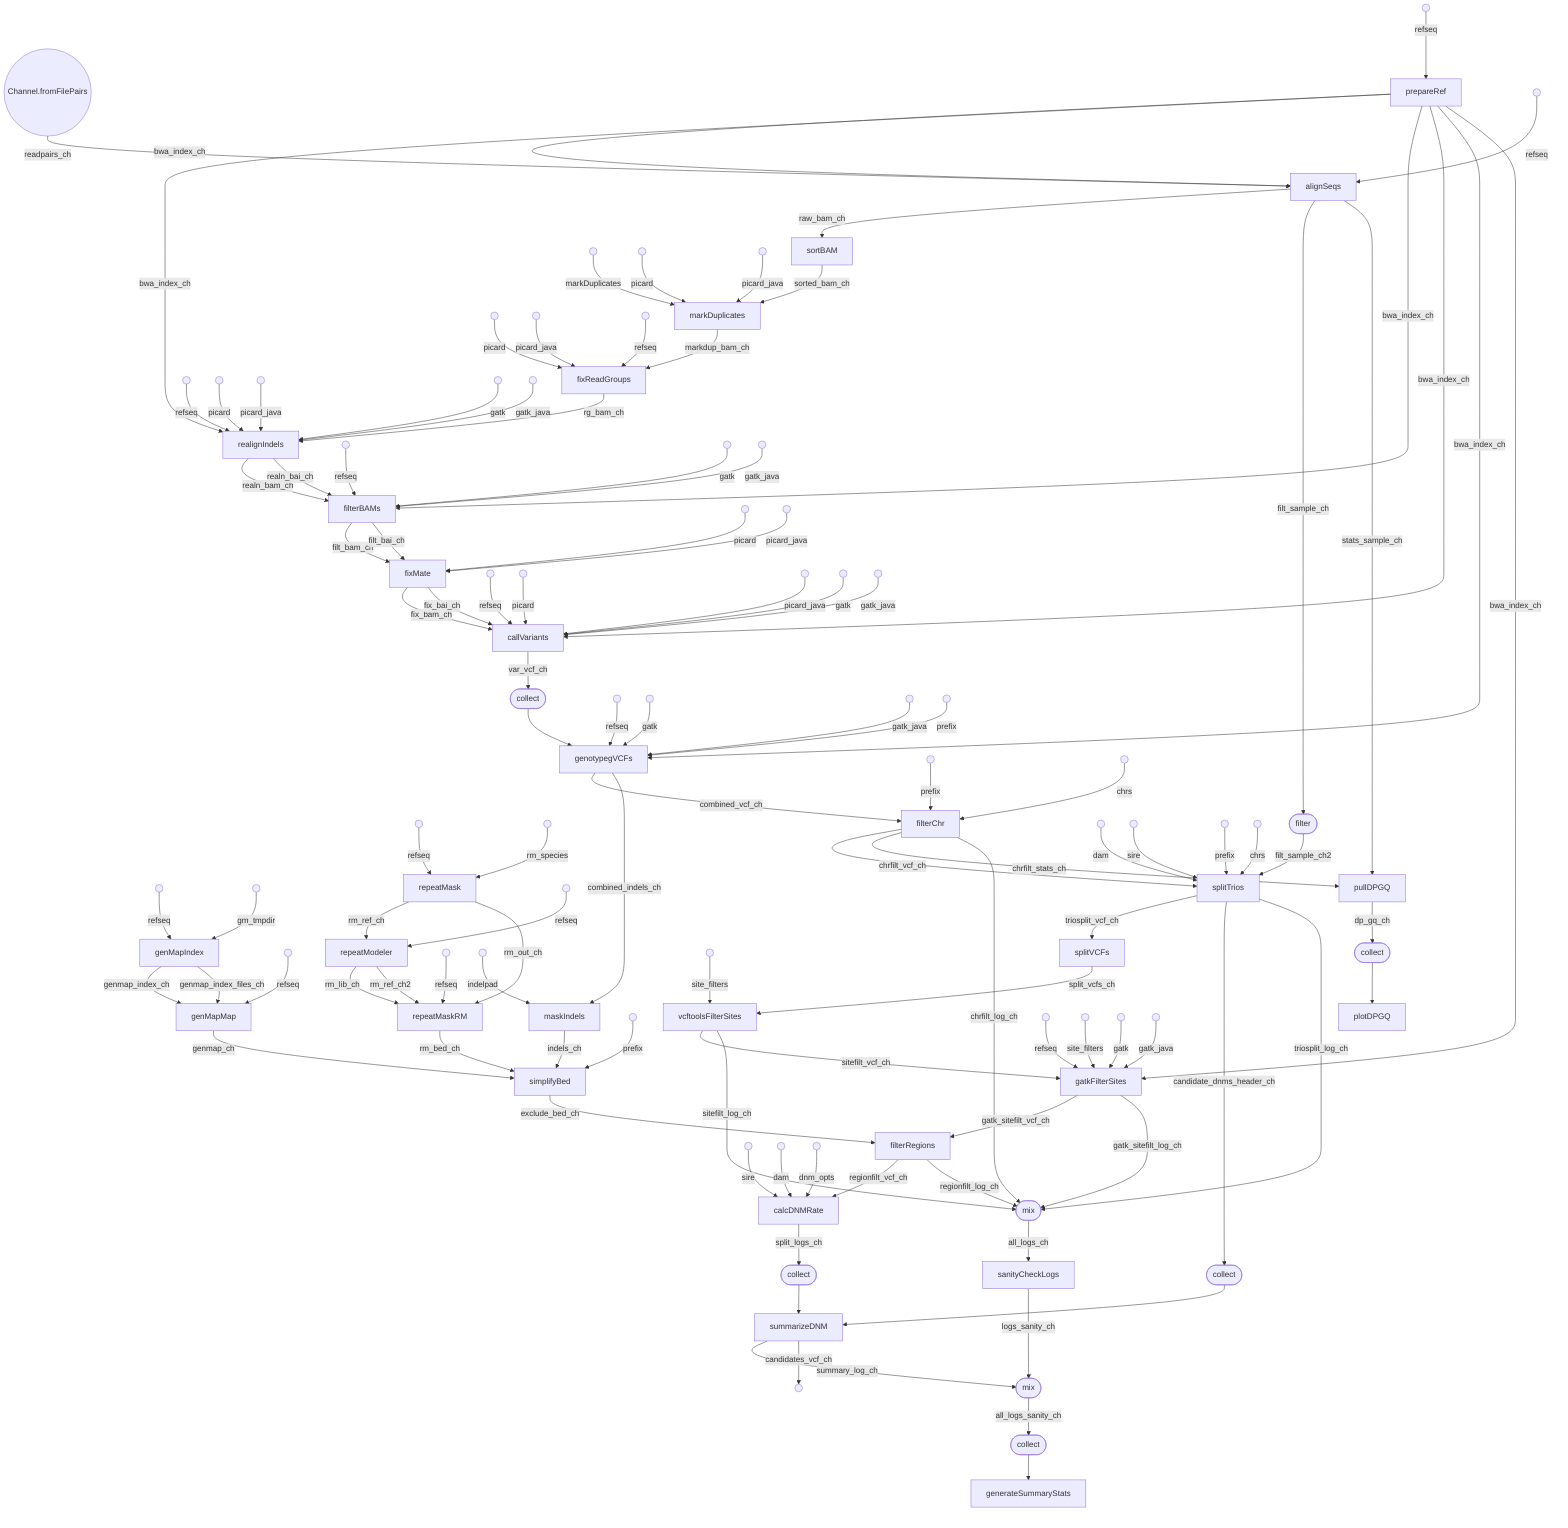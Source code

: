 flowchart TD
    p0((Channel.fromFilePairs))
    p1(( ))
    p2[prepareRef]
    p3(( ))
    p4[alignSeqs]
    p5[sortBAM]
    p6(( ))
    p7(( ))
    p8(( ))
    p9[markDuplicates]
    p10(( ))
    p11(( ))
    p12(( ))
    p13[fixReadGroups]
    p14(( ))
    p15(( ))
    p16(( ))
    p17(( ))
    p18(( ))
    p19[realignIndels]
    p20(( ))
    p21(( ))
    p22(( ))
    p23[filterBAMs]
    p24(( ))
    p25(( ))
    p26[fixMate]
    p27(( ))
    p28(( ))
    p29(( ))
    p30(( ))
    p31(( ))
    p32[callVariants]
    p33([collect])
    p34(( ))
    p35(( ))
    p36(( ))
    p37(( ))
    p38[genotypegVCFs]
    p39(( ))
    p40(( ))
    p41[genMapIndex]
    p42(( ))
    p43[genMapMap]
    p44(( ))
    p45(( ))
    p46[repeatMask]
    p47(( ))
    p48[repeatModeler]
    p49(( ))
    p50[repeatMaskRM]
    p51(( ))
    p52[maskIndels]
    p53(( ))
    p54[simplifyBed]
    p55(( ))
    p56(( ))
    p57[filterChr]
    p58([filter])
    p59(( ))
    p60(( ))
    p61(( ))
    p62(( ))
    p63[splitTrios]
    p64[pullDPGQ]
    p65([collect])
    p66[plotDPGQ]
    p67[splitVCFs]
    p68(( ))
    p69[vcftoolsFilterSites]
    p70(( ))
    p71(( ))
    p72(( ))
    p73(( ))
    p74[gatkFilterSites]
    p75[filterRegions]
    p76(( ))
    p77(( ))
    p78(( ))
    p79[calcDNMRate]
    p80([collect])
    p81([collect])
    p82[summarizeDNM]
    p83(( ))
    p84([mix])
    p85[sanityCheckLogs]
    p86([mix])
    p87([collect])
    p88[generateSummaryStats]
    p0 -->|readpairs_ch| p4
    p1 -->|refseq| p2
    p2 -->|bwa_index_ch| p4
    p3 -->|refseq| p4
    p4 -->|raw_bam_ch| p5
    p4 -->|filt_sample_ch| p58
    p4 -->|stats_sample_ch| p64
    p5 -->|sorted_bam_ch| p9
    p6 -->|markDuplicates| p9
    p7 -->|picard| p9
    p8 -->|picard_java| p9
    p9 -->|markdup_bam_ch| p13
    p10 -->|picard| p13
    p11 -->|picard_java| p13
    p12 -->|refseq| p13
    p13 -->|rg_bam_ch| p19
    p14 -->|refseq| p19
    p15 -->|picard| p19
    p16 -->|picard_java| p19
    p17 -->|gatk| p19
    p18 -->|gatk_java| p19
    p2 -->|bwa_index_ch| p19
    p19 -->|realn_bam_ch| p23
    p19 -->|realn_bai_ch| p23
    p20 -->|refseq| p23
    p21 -->|gatk| p23
    p22 -->|gatk_java| p23
    p2 -->|bwa_index_ch| p23
    p23 -->|filt_bam_ch| p26
    p23 -->|filt_bai_ch| p26
    p24 -->|picard| p26
    p25 -->|picard_java| p26
    p26 -->|fix_bam_ch| p32
    p26 -->|fix_bai_ch| p32
    p27 -->|refseq| p32
    p28 -->|picard| p32
    p29 -->|picard_java| p32
    p30 -->|gatk| p32
    p31 -->|gatk_java| p32
    p2 -->|bwa_index_ch| p32
    p32 -->|var_vcf_ch| p33
    p33 --> p38
    p34 -->|refseq| p38
    p2 -->|bwa_index_ch| p38
    p35 -->|gatk| p38
    p36 -->|gatk_java| p38
    p37 -->|prefix| p38
    p38 -->|combined_vcf_ch| p57
    p38 -->|combined_indels_ch| p52
    p39 -->|refseq| p41
    p40 -->|gm_tmpdir| p41
    p41 -->|genmap_index_ch| p43
    p41 -->|genmap_index_files_ch| p43
    p42 -->|refseq| p43
    p43 -->|genmap_ch| p54
    p44 -->|refseq| p46
    p45 -->|rm_species| p46
    p46 -->|rm_ref_ch| p48
    p46 -->|rm_out_ch| p50
    p47 -->|refseq| p48
    p48 -->|rm_lib_ch| p50
    p48 -->|rm_ref_ch2| p50
    p49 -->|refseq| p50
    p50 -->|rm_bed_ch| p54
    p51 -->|indelpad| p52
    p52 -->|indels_ch| p54
    p53 -->|prefix| p54
    p54 -->|exclude_bed_ch| p75
    p55 -->|prefix| p57
    p56 -->|chrs| p57
    p57 -->|chrfilt_vcf_ch| p63
    p57 -->|chrfilt_stats_ch| p64
    p57 -->|chrfilt_log_ch| p84
    p58 -->|filt_sample_ch2| p63
    p59 -->|dam| p63
    p60 -->|sire| p63
    p61 -->|prefix| p63
    p62 -->|chrs| p63
    p63 -->|triosplit_vcf_ch| p67
    p63 -->|candidate_dnms_header_ch| p81
    p63 -->|triosplit_log_ch| p84
    p64 -->|dp_gq_ch| p65
    p65 --> p66
    p67 -->|split_vcfs_ch| p69
    p68 -->|site_filters| p69
    p69 -->|sitefilt_vcf_ch| p74
    p69 -->|sitefilt_log_ch| p84
    p70 -->|refseq| p74
    p2 -->|bwa_index_ch| p74
    p71 -->|site_filters| p74
    p72 -->|gatk| p74
    p73 -->|gatk_java| p74
    p74 -->|gatk_sitefilt_vcf_ch| p75
    p74 -->|gatk_sitefilt_log_ch| p84
    p75 -->|regionfilt_vcf_ch| p79
    p75 -->|regionfilt_log_ch| p84
    p76 -->|sire| p79
    p77 -->|dam| p79
    p78 -->|dnm_opts| p79
    p79 -->|split_logs_ch| p80
    p80 --> p82
    p81 --> p82
    p82 -->|summary_log_ch| p86
    p82 -->|candidates_vcf_ch| p83
    p84 -->|all_logs_ch| p85
    p85 -->|logs_sanity_ch| p86
    p86 -->|all_logs_sanity_ch| p87
    p87 --> p88